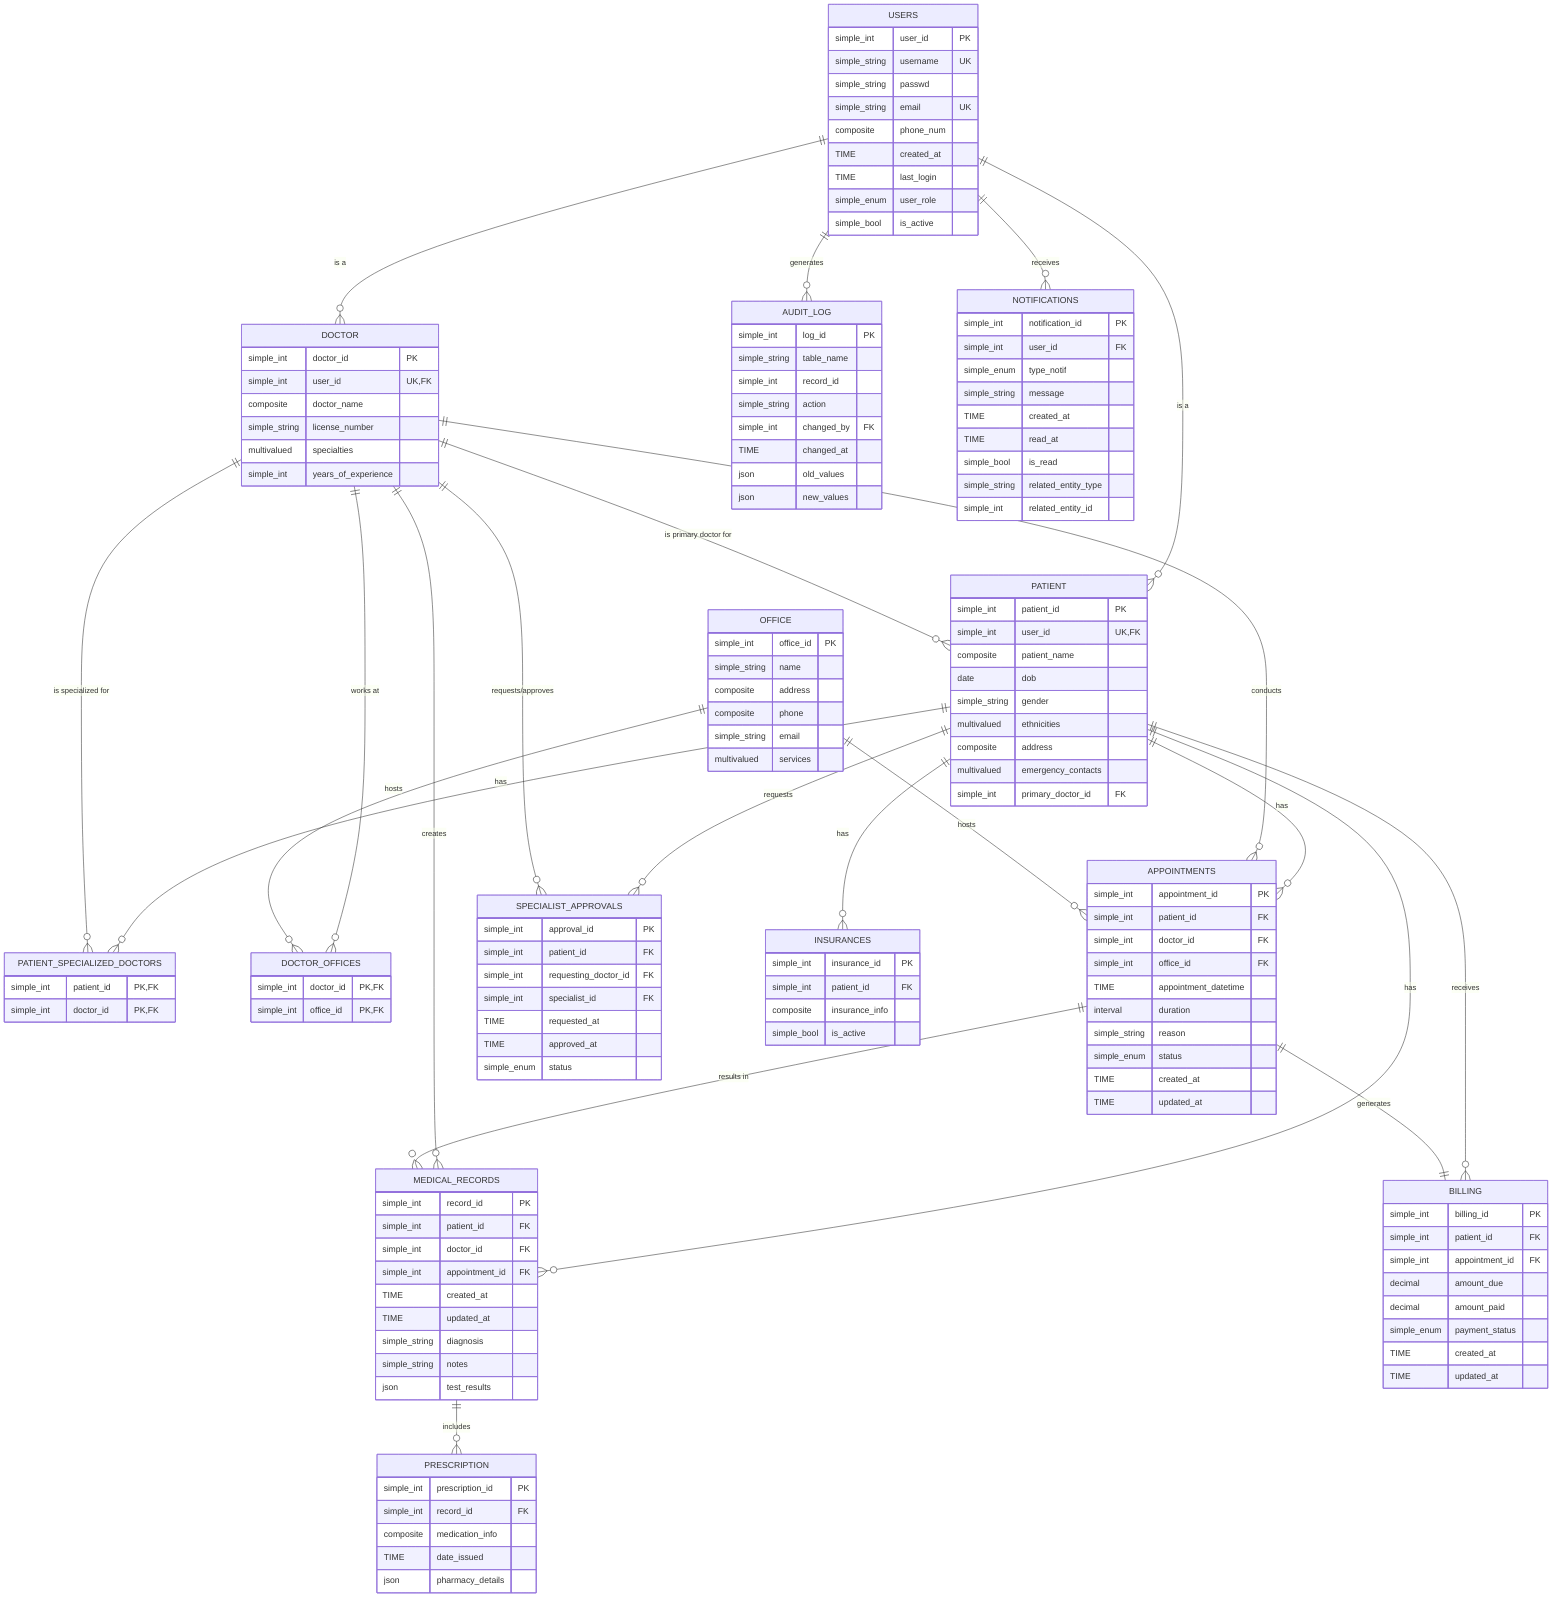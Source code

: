 erDiagram
    USERS {
        simple_int user_id PK
        simple_string username UK
        simple_string passwd
        simple_string email UK
        composite phone_num
        TIME created_at
        TIME last_login
        simple_enum user_role
        simple_bool is_active
    }
    DOCTOR {
        simple_int doctor_id PK
        simple_int user_id UK, FK
        composite doctor_name
        simple_string license_number
        multivalued specialties
        simple_int years_of_experience
    }
    PATIENT {
        simple_int patient_id PK
        simple_int user_id UK, FK
        composite patient_name
        date dob
        simple_string gender
        multivalued ethnicities
        composite address
        multivalued emergency_contacts
        simple_int primary_doctor_id FK
    }
    PATIENT_SPECIALIZED_DOCTORS {
        simple_int patient_id PK, FK
        simple_int doctor_id PK, FK
    }
    OFFICE {
        simple_int office_id PK
        simple_string name
        composite address
        composite phone
        simple_string email
        multivalued services
    }
    DOCTOR_OFFICES {
        simple_int doctor_id PK, FK
        simple_int office_id PK, FK
    }
    APPOINTMENTS {
        simple_int appointment_id PK
        simple_int patient_id FK
        simple_int doctor_id FK
        simple_int office_id FK
        TIME appointment_datetime
        interval duration
        simple_string reason
        simple_enum status
        TIME created_at
        TIME updated_at
    }
    MEDICAL_RECORDS {
        simple_int record_id PK
        simple_int patient_id FK
        simple_int doctor_id FK
        simple_int appointment_id FK
        TIME created_at
        TIME updated_at
        simple_string diagnosis
        simple_string notes
        json test_results
    }
    PRESCRIPTION {
        simple_int prescription_id PK
        simple_int record_id FK
        composite medication_info
        TIME date_issued
        json pharmacy_details
    }
    SPECIALIST_APPROVALS {
        simple_int approval_id PK
        simple_int patient_id FK
        simple_int requesting_doctor_id FK
        simple_int specialist_id FK
        TIME requested_at
        TIME approved_at
        simple_enum status
    }
    BILLING {
        simple_int billing_id PK
        simple_int patient_id FK
        simple_int appointment_id FK
        decimal amount_due
        decimal amount_paid
        simple_enum payment_status
        TIME created_at
        TIME updated_at
    }
    INSURANCES {
        simple_int insurance_id PK
        simple_int patient_id FK
        composite insurance_info
        simple_bool is_active
    }
    AUDIT_LOG {
        simple_int log_id PK
        simple_string table_name
        simple_int record_id
        simple_string action
        simple_int changed_by FK
        TIME changed_at
        json old_values
        json new_values
    }
    NOTIFICATIONS {
        simple_int notification_id PK
        simple_int user_id FK
        simple_enum type_notif
        simple_string message
        TIME created_at
        TIME read_at
        simple_bool is_read
        simple_string related_entity_type
        simple_int related_entity_id
    }

    USERS ||--o{ DOCTOR : "is a"
    USERS ||--o{ PATIENT : "is a"
    DOCTOR ||--o{ PATIENT : "is primary doctor for"
    PATIENT ||--o{ PATIENT_SPECIALIZED_DOCTORS : "has"
    DOCTOR ||--o{ PATIENT_SPECIALIZED_DOCTORS : "is specialized for"
    DOCTOR ||--o{ DOCTOR_OFFICES : "works at"
    OFFICE ||--o{ DOCTOR_OFFICES : "hosts"
    PATIENT ||--o{ APPOINTMENTS : "has"
    DOCTOR ||--o{ APPOINTMENTS : "conducts"
    OFFICE ||--o{ APPOINTMENTS : "hosts"
    PATIENT ||--o{ MEDICAL_RECORDS : "has"
    DOCTOR ||--o{ MEDICAL_RECORDS : "creates"
    APPOINTMENTS ||--o{ MEDICAL_RECORDS : "results in"
    MEDICAL_RECORDS ||--o{ PRESCRIPTION : "includes"
    PATIENT ||--o{ SPECIALIST_APPROVALS : "requests"
    DOCTOR ||--o{ SPECIALIST_APPROVALS : "requests/approves"
    PATIENT ||--o{ BILLING : "receives"
    APPOINTMENTS ||--|| BILLING : "generates"
    PATIENT ||--o{ INSURANCES : "has"
    USERS ||--o{ AUDIT_LOG : "generates"
    USERS ||--o{ NOTIFICATIONS : "receives"